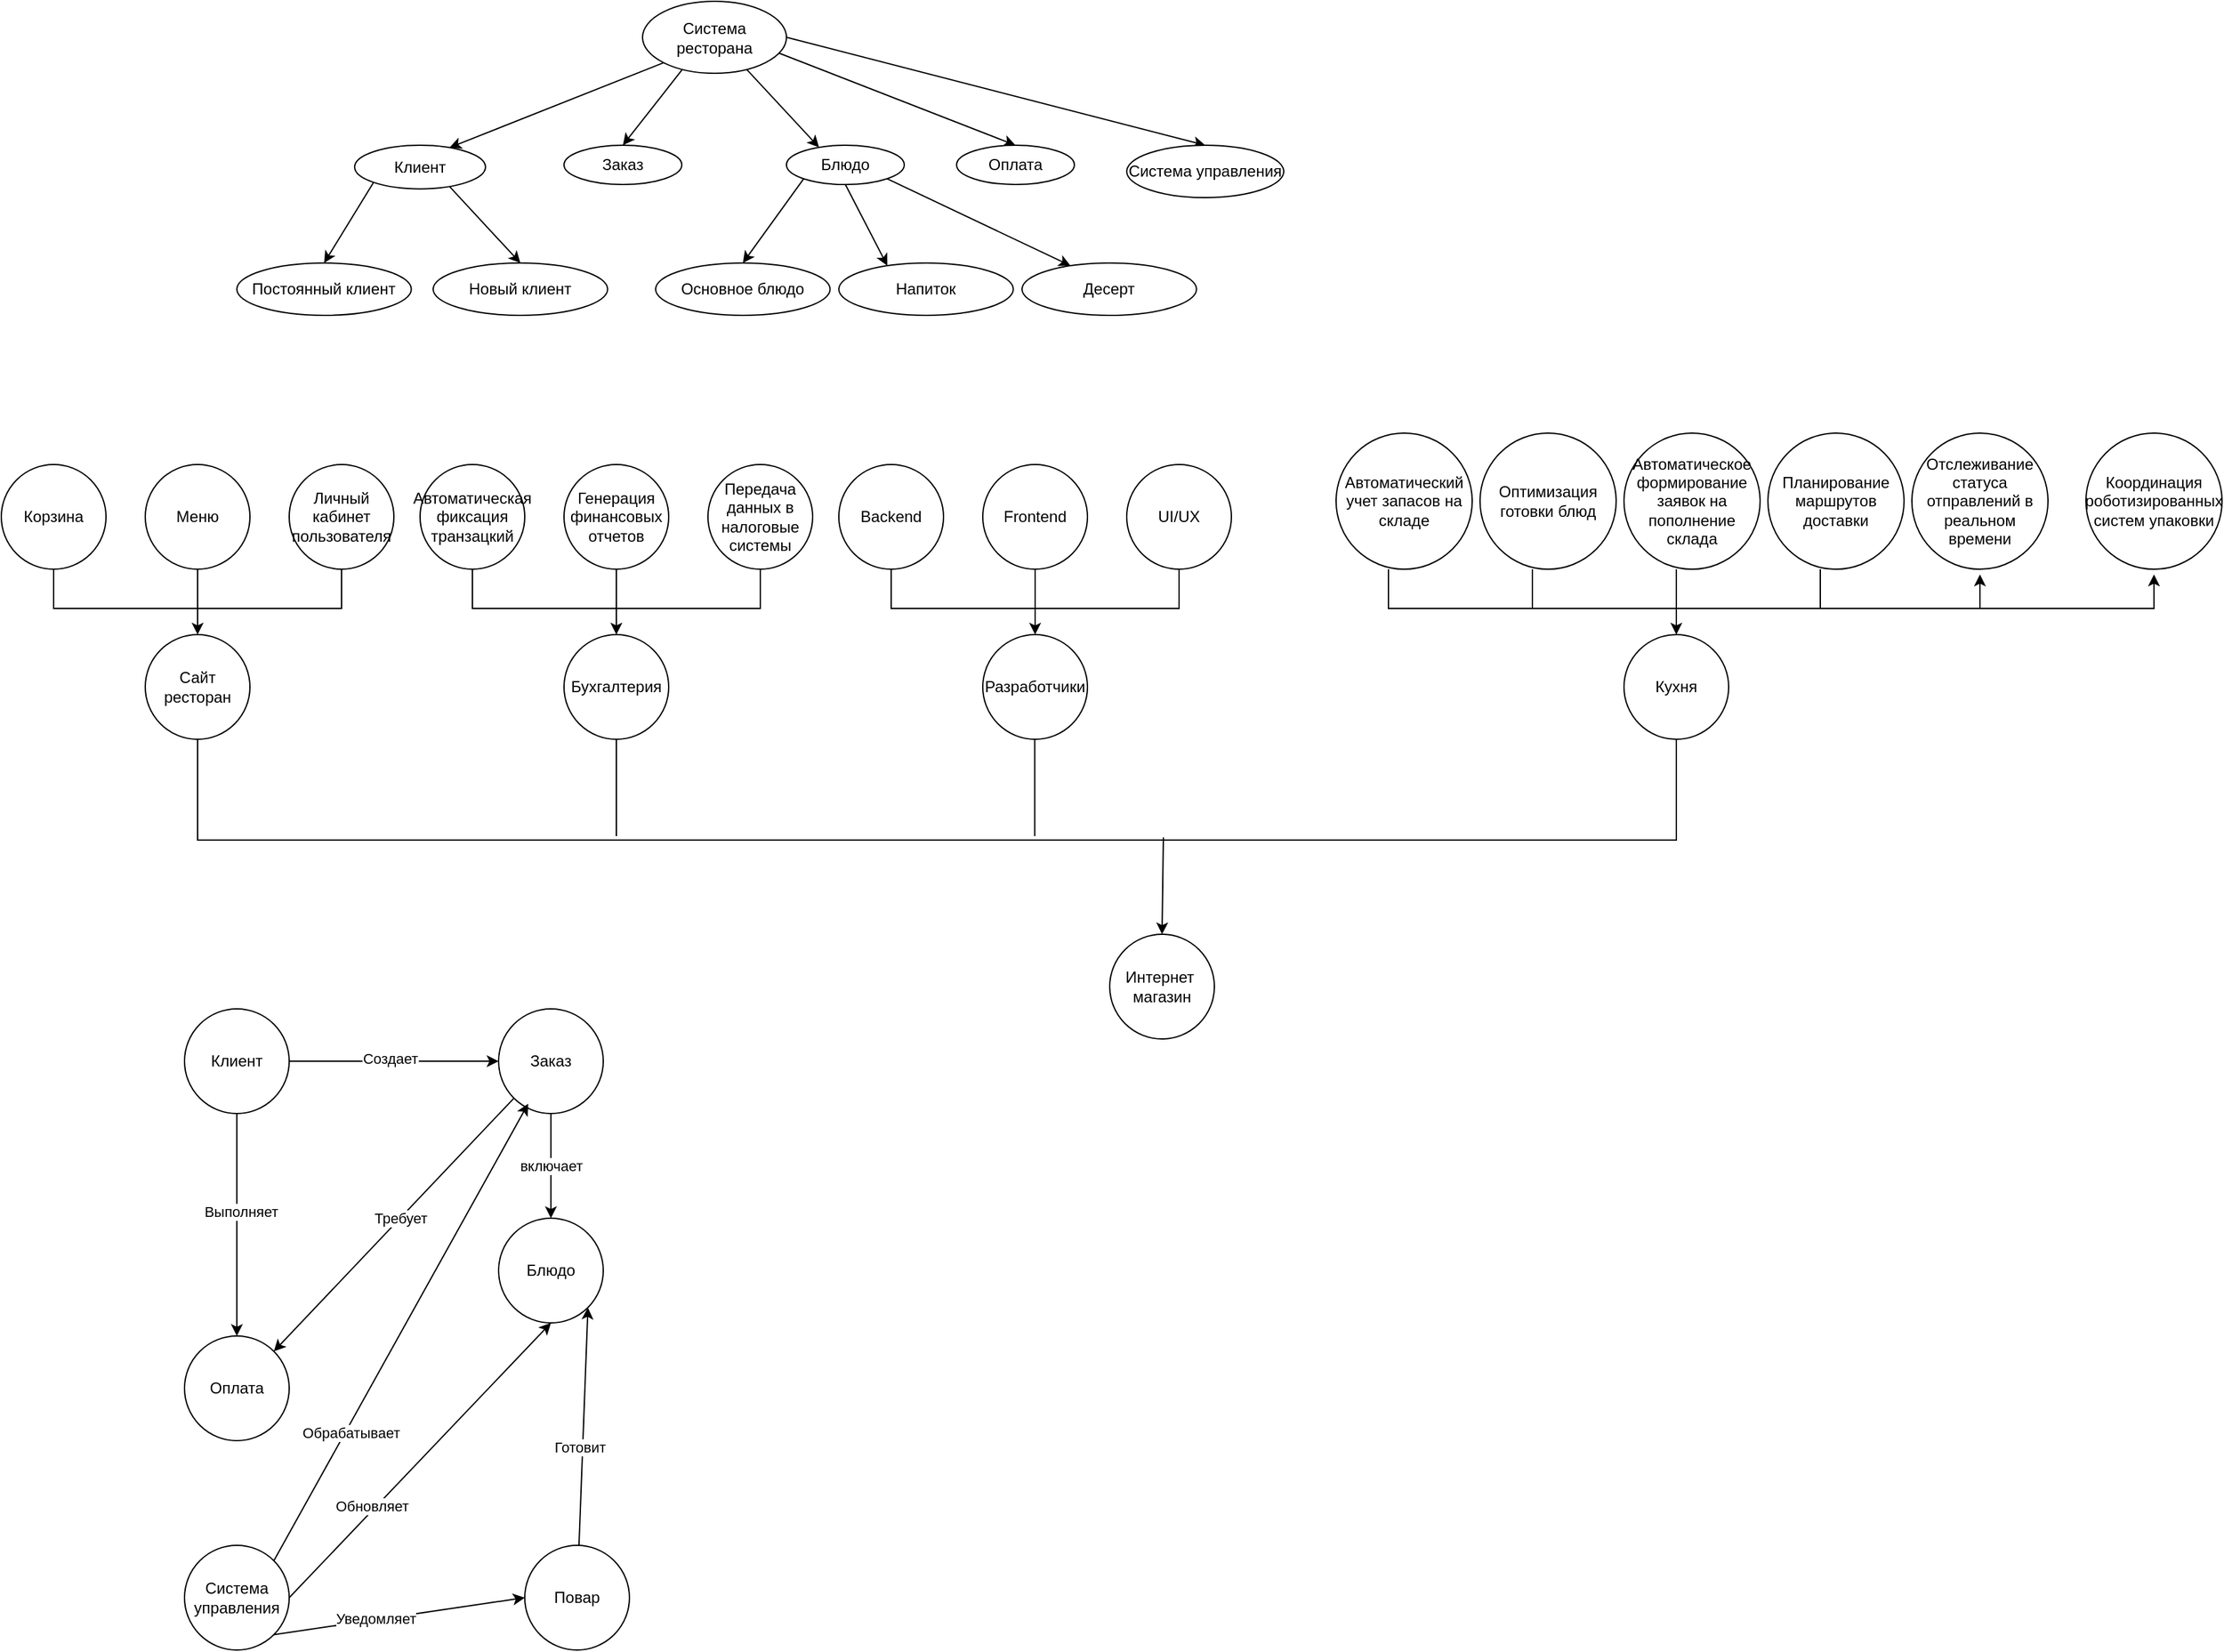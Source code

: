 <mxfile version="26.1.3">
  <diagram name="Страница — 1" id="9U1M8PizEk-UmJtCfZqd">
    <mxGraphModel dx="1129" dy="636" grid="1" gridSize="10" guides="1" tooltips="1" connect="1" arrows="1" fold="1" page="1" pageScale="1" pageWidth="2339" pageHeight="3300" math="0" shadow="0">
      <root>
        <mxCell id="0" />
        <mxCell id="1" parent="0" />
        <mxCell id="xFUZLdhs_T35akEsMAt7-17" style="rounded=1;orthogonalLoop=1;jettySize=auto;html=1;exitX=0;exitY=1;exitDx=0;exitDy=0;entryX=0.75;entryY=0;entryDx=0;entryDy=0;fixDash=0;snapToPoint=0;" edge="1" parent="1" source="xFUZLdhs_T35akEsMAt7-1" target="xFUZLdhs_T35akEsMAt7-2">
          <mxGeometry relative="1" as="geometry" />
        </mxCell>
        <mxCell id="xFUZLdhs_T35akEsMAt7-18" style="rounded=1;orthogonalLoop=1;jettySize=auto;html=1;exitX=0.25;exitY=1;exitDx=0;exitDy=0;entryX=0.5;entryY=0;entryDx=0;entryDy=0;fixDash=0;snapToPoint=0;" edge="1" parent="1" source="xFUZLdhs_T35akEsMAt7-1" target="xFUZLdhs_T35akEsMAt7-5">
          <mxGeometry relative="1" as="geometry" />
        </mxCell>
        <mxCell id="xFUZLdhs_T35akEsMAt7-21" style="rounded=1;orthogonalLoop=1;jettySize=auto;html=1;exitX=0.75;exitY=1;exitDx=0;exitDy=0;entryX=0.25;entryY=0;entryDx=0;entryDy=0;fixDash=0;snapToPoint=0;" edge="1" parent="1" source="xFUZLdhs_T35akEsMAt7-1" target="xFUZLdhs_T35akEsMAt7-6">
          <mxGeometry relative="1" as="geometry" />
        </mxCell>
        <mxCell id="xFUZLdhs_T35akEsMAt7-22" style="rounded=1;orthogonalLoop=1;jettySize=auto;html=1;exitX=1;exitY=0.75;exitDx=0;exitDy=0;entryX=0.5;entryY=0;entryDx=0;entryDy=0;fixDash=0;snapToPoint=0;" edge="1" parent="1" source="xFUZLdhs_T35akEsMAt7-1" target="xFUZLdhs_T35akEsMAt7-7">
          <mxGeometry relative="1" as="geometry" />
        </mxCell>
        <mxCell id="xFUZLdhs_T35akEsMAt7-23" style="rounded=1;orthogonalLoop=1;jettySize=auto;html=1;exitX=1;exitY=0.5;exitDx=0;exitDy=0;entryX=0.5;entryY=0;entryDx=0;entryDy=0;fixDash=0;snapToPoint=0;" edge="1" parent="1" source="xFUZLdhs_T35akEsMAt7-1" target="xFUZLdhs_T35akEsMAt7-8">
          <mxGeometry relative="1" as="geometry" />
        </mxCell>
        <mxCell id="xFUZLdhs_T35akEsMAt7-1" value="Система ресторана" style="rounded=1;whiteSpace=wrap;html=1;imageWidth=24;arcSize=12;shape=ellipse;perimeter=ellipsePerimeter;aspect=fixed;fixDash=0;snapToPoint=0;" vertex="1" parent="1">
          <mxGeometry x="510" y="70" width="110" height="55" as="geometry" />
        </mxCell>
        <mxCell id="xFUZLdhs_T35akEsMAt7-26" style="rounded=1;orthogonalLoop=1;jettySize=auto;html=1;exitX=0;exitY=1;exitDx=0;exitDy=0;entryX=0.5;entryY=0;entryDx=0;entryDy=0;fixDash=0;snapToPoint=0;" edge="1" parent="1" source="xFUZLdhs_T35akEsMAt7-2" target="xFUZLdhs_T35akEsMAt7-9">
          <mxGeometry relative="1" as="geometry" />
        </mxCell>
        <mxCell id="xFUZLdhs_T35akEsMAt7-27" style="rounded=1;orthogonalLoop=1;jettySize=auto;html=1;exitX=0.75;exitY=1;exitDx=0;exitDy=0;entryX=0.5;entryY=0;entryDx=0;entryDy=0;fixDash=0;snapToPoint=0;" edge="1" parent="1" source="xFUZLdhs_T35akEsMAt7-2" target="xFUZLdhs_T35akEsMAt7-10">
          <mxGeometry relative="1" as="geometry" />
        </mxCell>
        <mxCell id="xFUZLdhs_T35akEsMAt7-2" value="Клиент" style="rounded=1;whiteSpace=wrap;html=1;shape=ellipse;perimeter=ellipsePerimeter;aspect=fixed;snapToPoint=0;backgroundOutline=0;fixDash=0;" vertex="1" parent="1">
          <mxGeometry x="290" y="180" width="100" height="33.34" as="geometry" />
        </mxCell>
        <mxCell id="xFUZLdhs_T35akEsMAt7-5" value="Заказ" style="rounded=1;whiteSpace=wrap;html=1;fixDash=0;snapToPoint=0;shape=ellipse;perimeter=ellipsePerimeter;aspect=fixed;" vertex="1" parent="1">
          <mxGeometry x="450" y="180" width="90" height="30" as="geometry" />
        </mxCell>
        <mxCell id="xFUZLdhs_T35akEsMAt7-28" style="rounded=1;orthogonalLoop=1;jettySize=auto;html=1;exitX=0;exitY=1;exitDx=0;exitDy=0;entryX=0.5;entryY=0;entryDx=0;entryDy=0;fixDash=0;snapToPoint=0;" edge="1" parent="1" source="xFUZLdhs_T35akEsMAt7-6" target="xFUZLdhs_T35akEsMAt7-12">
          <mxGeometry relative="1" as="geometry" />
        </mxCell>
        <mxCell id="xFUZLdhs_T35akEsMAt7-29" style="rounded=1;orthogonalLoop=1;jettySize=auto;html=1;exitX=0.5;exitY=1;exitDx=0;exitDy=0;entryX=0.25;entryY=0;entryDx=0;entryDy=0;fixDash=0;snapToPoint=0;" edge="1" parent="1" source="xFUZLdhs_T35akEsMAt7-6" target="xFUZLdhs_T35akEsMAt7-13">
          <mxGeometry relative="1" as="geometry" />
        </mxCell>
        <mxCell id="xFUZLdhs_T35akEsMAt7-30" style="rounded=1;orthogonalLoop=1;jettySize=auto;html=1;exitX=1;exitY=1;exitDx=0;exitDy=0;entryX=0.25;entryY=0;entryDx=0;entryDy=0;fixDash=0;snapToPoint=0;" edge="1" parent="1" source="xFUZLdhs_T35akEsMAt7-6" target="xFUZLdhs_T35akEsMAt7-14">
          <mxGeometry relative="1" as="geometry" />
        </mxCell>
        <mxCell id="xFUZLdhs_T35akEsMAt7-6" value="Блюдо" style="rounded=1;whiteSpace=wrap;html=1;fixDash=0;snapToPoint=0;shape=ellipse;perimeter=ellipsePerimeter;aspect=fixed;" vertex="1" parent="1">
          <mxGeometry x="620" y="180" width="90" height="30" as="geometry" />
        </mxCell>
        <mxCell id="xFUZLdhs_T35akEsMAt7-7" value="Оплата" style="rounded=1;whiteSpace=wrap;html=1;fixDash=0;snapToPoint=0;shape=ellipse;perimeter=ellipsePerimeter;aspect=fixed;" vertex="1" parent="1">
          <mxGeometry x="750" y="180" width="90" height="30" as="geometry" />
        </mxCell>
        <mxCell id="xFUZLdhs_T35akEsMAt7-8" value="Система управления" style="rounded=1;whiteSpace=wrap;html=1;fixDash=0;snapToPoint=0;shape=ellipse;perimeter=ellipsePerimeter;aspect=fixed;" vertex="1" parent="1">
          <mxGeometry x="880" y="180" width="120" height="40" as="geometry" />
        </mxCell>
        <mxCell id="xFUZLdhs_T35akEsMAt7-9" value="Постоянный клиент" style="rounded=1;whiteSpace=wrap;html=1;fixDash=0;snapToPoint=0;shape=ellipse;perimeter=ellipsePerimeter;aspect=fixed;" vertex="1" parent="1">
          <mxGeometry x="200" y="270" width="133.33" height="40" as="geometry" />
        </mxCell>
        <mxCell id="xFUZLdhs_T35akEsMAt7-10" value="Новый клиент" style="rounded=1;whiteSpace=wrap;html=1;fixDash=0;snapToPoint=0;shape=ellipse;perimeter=ellipsePerimeter;aspect=fixed;" vertex="1" parent="1">
          <mxGeometry x="350" y="270" width="133.33" height="40" as="geometry" />
        </mxCell>
        <mxCell id="xFUZLdhs_T35akEsMAt7-12" value="Основное блюдо" style="rounded=1;whiteSpace=wrap;html=1;fixDash=0;snapToPoint=0;shape=ellipse;perimeter=ellipsePerimeter;aspect=fixed;" vertex="1" parent="1">
          <mxGeometry x="520" y="270" width="133.33" height="40" as="geometry" />
        </mxCell>
        <mxCell id="xFUZLdhs_T35akEsMAt7-13" value="Напиток" style="rounded=1;whiteSpace=wrap;html=1;fixDash=0;snapToPoint=0;shape=ellipse;perimeter=ellipsePerimeter;aspect=fixed;" vertex="1" parent="1">
          <mxGeometry x="660" y="270" width="133.33" height="40" as="geometry" />
        </mxCell>
        <mxCell id="xFUZLdhs_T35akEsMAt7-14" value="Десерт" style="rounded=0;whiteSpace=wrap;html=1;collapsible=0;portConstraintRotation=0;glass=0;arcSize=12;fixDash=0;snapToPoint=0;shape=ellipse;aspect=fixed;perimeter=ellipsePerimeter;" vertex="1" parent="1">
          <mxGeometry x="800" y="270" width="133.33" height="40" as="geometry" />
        </mxCell>
        <mxCell id="xFUZLdhs_T35akEsMAt7-58" style="edgeStyle=orthogonalEdgeStyle;rounded=1;orthogonalLoop=1;jettySize=auto;html=1;entryX=0;entryY=0.5;entryDx=0;entryDy=0;" edge="1" parent="1" source="xFUZLdhs_T35akEsMAt7-52" target="xFUZLdhs_T35akEsMAt7-53">
          <mxGeometry relative="1" as="geometry" />
        </mxCell>
        <mxCell id="xFUZLdhs_T35akEsMAt7-69" value="Создает" style="edgeLabel;html=1;align=center;verticalAlign=middle;resizable=0;points=[];rounded=1;" vertex="1" connectable="0" parent="xFUZLdhs_T35akEsMAt7-58">
          <mxGeometry x="-0.045" y="3" relative="1" as="geometry">
            <mxPoint y="1" as="offset" />
          </mxGeometry>
        </mxCell>
        <mxCell id="xFUZLdhs_T35akEsMAt7-60" style="edgeStyle=orthogonalEdgeStyle;rounded=1;orthogonalLoop=1;jettySize=auto;html=1;entryX=0.5;entryY=0;entryDx=0;entryDy=0;" edge="1" parent="1" source="xFUZLdhs_T35akEsMAt7-52" target="xFUZLdhs_T35akEsMAt7-55">
          <mxGeometry relative="1" as="geometry" />
        </mxCell>
        <mxCell id="xFUZLdhs_T35akEsMAt7-61" value="Выполняет" style="edgeLabel;html=1;align=center;verticalAlign=middle;resizable=0;points=[];rounded=1;" vertex="1" connectable="0" parent="xFUZLdhs_T35akEsMAt7-60">
          <mxGeometry x="-0.118" y="3" relative="1" as="geometry">
            <mxPoint as="offset" />
          </mxGeometry>
        </mxCell>
        <mxCell id="xFUZLdhs_T35akEsMAt7-52" value="Клиент" style="ellipse;whiteSpace=wrap;html=1;aspect=fixed;rounded=1;" vertex="1" parent="1">
          <mxGeometry x="160" y="840" width="80" height="80" as="geometry" />
        </mxCell>
        <mxCell id="xFUZLdhs_T35akEsMAt7-59" value="включает" style="edgeStyle=orthogonalEdgeStyle;rounded=1;orthogonalLoop=1;jettySize=auto;html=1;exitX=0.5;exitY=1;exitDx=0;exitDy=0;entryX=0.5;entryY=0;entryDx=0;entryDy=0;" edge="1" parent="1" source="xFUZLdhs_T35akEsMAt7-53" target="xFUZLdhs_T35akEsMAt7-54">
          <mxGeometry relative="1" as="geometry" />
        </mxCell>
        <mxCell id="xFUZLdhs_T35akEsMAt7-62" style="rounded=1;orthogonalLoop=1;jettySize=auto;html=1;exitX=0;exitY=1;exitDx=0;exitDy=0;entryX=1;entryY=0;entryDx=0;entryDy=0;" edge="1" parent="1" source="xFUZLdhs_T35akEsMAt7-53" target="xFUZLdhs_T35akEsMAt7-55">
          <mxGeometry relative="1" as="geometry" />
        </mxCell>
        <mxCell id="xFUZLdhs_T35akEsMAt7-63" value="Требует" style="edgeLabel;html=1;align=center;verticalAlign=middle;resizable=0;points=[];rounded=1;" vertex="1" connectable="0" parent="xFUZLdhs_T35akEsMAt7-62">
          <mxGeometry x="-0.054" relative="1" as="geometry">
            <mxPoint as="offset" />
          </mxGeometry>
        </mxCell>
        <mxCell id="xFUZLdhs_T35akEsMAt7-53" value="Заказ" style="ellipse;whiteSpace=wrap;html=1;aspect=fixed;rounded=1;" vertex="1" parent="1">
          <mxGeometry x="400" y="840" width="80" height="80" as="geometry" />
        </mxCell>
        <mxCell id="xFUZLdhs_T35akEsMAt7-54" value="Блюдо" style="ellipse;whiteSpace=wrap;html=1;aspect=fixed;rounded=1;" vertex="1" parent="1">
          <mxGeometry x="400" y="1000" width="80" height="80" as="geometry" />
        </mxCell>
        <mxCell id="xFUZLdhs_T35akEsMAt7-55" value="Оплата" style="ellipse;whiteSpace=wrap;html=1;aspect=fixed;rounded=1;" vertex="1" parent="1">
          <mxGeometry x="160" y="1090" width="80" height="80" as="geometry" />
        </mxCell>
        <mxCell id="xFUZLdhs_T35akEsMAt7-67" style="rounded=1;orthogonalLoop=1;jettySize=auto;html=1;exitX=1;exitY=0.5;exitDx=0;exitDy=0;entryX=0.5;entryY=1;entryDx=0;entryDy=0;" edge="1" parent="1" source="xFUZLdhs_T35akEsMAt7-56" target="xFUZLdhs_T35akEsMAt7-54">
          <mxGeometry relative="1" as="geometry" />
        </mxCell>
        <mxCell id="xFUZLdhs_T35akEsMAt7-68" value="Обновляет" style="edgeLabel;html=1;align=center;verticalAlign=middle;resizable=0;points=[];rounded=1;" vertex="1" connectable="0" parent="xFUZLdhs_T35akEsMAt7-67">
          <mxGeometry x="-0.353" y="3" relative="1" as="geometry">
            <mxPoint as="offset" />
          </mxGeometry>
        </mxCell>
        <mxCell id="xFUZLdhs_T35akEsMAt7-71" style="rounded=1;orthogonalLoop=1;jettySize=auto;html=1;exitX=1;exitY=1;exitDx=0;exitDy=0;entryX=0;entryY=0.5;entryDx=0;entryDy=0;" edge="1" parent="1" source="xFUZLdhs_T35akEsMAt7-56" target="xFUZLdhs_T35akEsMAt7-70">
          <mxGeometry relative="1" as="geometry" />
        </mxCell>
        <mxCell id="xFUZLdhs_T35akEsMAt7-73" value="Уведомляет" style="edgeLabel;html=1;align=center;verticalAlign=middle;resizable=0;points=[];rounded=1;" vertex="1" connectable="0" parent="xFUZLdhs_T35akEsMAt7-71">
          <mxGeometry x="-0.197" y="1" relative="1" as="geometry">
            <mxPoint as="offset" />
          </mxGeometry>
        </mxCell>
        <mxCell id="xFUZLdhs_T35akEsMAt7-56" value="Система управления" style="ellipse;whiteSpace=wrap;html=1;aspect=fixed;rounded=1;" vertex="1" parent="1">
          <mxGeometry x="160" y="1250" width="80" height="80" as="geometry" />
        </mxCell>
        <mxCell id="xFUZLdhs_T35akEsMAt7-65" style="rounded=1;orthogonalLoop=1;jettySize=auto;html=1;exitX=1;exitY=0;exitDx=0;exitDy=0;entryX=0.283;entryY=0.906;entryDx=0;entryDy=0;entryPerimeter=0;" edge="1" parent="1" source="xFUZLdhs_T35akEsMAt7-56" target="xFUZLdhs_T35akEsMAt7-53">
          <mxGeometry relative="1" as="geometry" />
        </mxCell>
        <mxCell id="xFUZLdhs_T35akEsMAt7-66" value="Обрабатывает" style="edgeLabel;html=1;align=center;verticalAlign=middle;resizable=0;points=[];rounded=1;" vertex="1" connectable="0" parent="xFUZLdhs_T35akEsMAt7-65">
          <mxGeometry x="-0.43" y="-3" relative="1" as="geometry">
            <mxPoint as="offset" />
          </mxGeometry>
        </mxCell>
        <mxCell id="xFUZLdhs_T35akEsMAt7-72" style="rounded=1;orthogonalLoop=1;jettySize=auto;html=1;entryX=1;entryY=1;entryDx=0;entryDy=0;" edge="1" parent="1" source="xFUZLdhs_T35akEsMAt7-70" target="xFUZLdhs_T35akEsMAt7-54">
          <mxGeometry relative="1" as="geometry" />
        </mxCell>
        <mxCell id="xFUZLdhs_T35akEsMAt7-74" value="Готовит" style="edgeLabel;html=1;align=center;verticalAlign=middle;resizable=0;points=[];rounded=1;" vertex="1" connectable="0" parent="xFUZLdhs_T35akEsMAt7-72">
          <mxGeometry x="-0.176" y="3" relative="1" as="geometry">
            <mxPoint as="offset" />
          </mxGeometry>
        </mxCell>
        <mxCell id="xFUZLdhs_T35akEsMAt7-70" value="Повар" style="ellipse;whiteSpace=wrap;html=1;aspect=fixed;rounded=1;" vertex="1" parent="1">
          <mxGeometry x="420" y="1250" width="80" height="80" as="geometry" />
        </mxCell>
        <mxCell id="xFUZLdhs_T35akEsMAt7-75" value="Сайт ресторан" style="ellipse;whiteSpace=wrap;html=1;aspect=fixed;" vertex="1" parent="1">
          <mxGeometry x="130" y="554" width="80" height="80" as="geometry" />
        </mxCell>
        <mxCell id="xFUZLdhs_T35akEsMAt7-76" value="Корзина" style="ellipse;whiteSpace=wrap;html=1;aspect=fixed;" vertex="1" parent="1">
          <mxGeometry x="20" y="424" width="80" height="80" as="geometry" />
        </mxCell>
        <mxCell id="xFUZLdhs_T35akEsMAt7-77" value="Личный кабинет пользователя" style="ellipse;whiteSpace=wrap;html=1;aspect=fixed;" vertex="1" parent="1">
          <mxGeometry x="240" y="424" width="80" height="80" as="geometry" />
        </mxCell>
        <mxCell id="xFUZLdhs_T35akEsMAt7-78" value="Меню" style="ellipse;whiteSpace=wrap;html=1;aspect=fixed;" vertex="1" parent="1">
          <mxGeometry x="130" y="424" width="80" height="80" as="geometry" />
        </mxCell>
        <mxCell id="xFUZLdhs_T35akEsMAt7-79" value="Бухгалтерия" style="ellipse;whiteSpace=wrap;html=1;aspect=fixed;" vertex="1" parent="1">
          <mxGeometry x="450" y="554" width="80" height="80" as="geometry" />
        </mxCell>
        <mxCell id="xFUZLdhs_T35akEsMAt7-80" value="Автоматическая фиксация транзацкий" style="ellipse;whiteSpace=wrap;html=1;aspect=fixed;" vertex="1" parent="1">
          <mxGeometry x="340" y="424" width="80" height="80" as="geometry" />
        </mxCell>
        <mxCell id="xFUZLdhs_T35akEsMAt7-81" value="Передача данных в налоговые системы" style="ellipse;whiteSpace=wrap;html=1;aspect=fixed;" vertex="1" parent="1">
          <mxGeometry x="560" y="424" width="80" height="80" as="geometry" />
        </mxCell>
        <mxCell id="xFUZLdhs_T35akEsMAt7-82" value="Генерация финансовых отчетов" style="ellipse;whiteSpace=wrap;html=1;aspect=fixed;" vertex="1" parent="1">
          <mxGeometry x="450" y="424" width="80" height="80" as="geometry" />
        </mxCell>
        <mxCell id="xFUZLdhs_T35akEsMAt7-83" value="Разработчики" style="ellipse;whiteSpace=wrap;html=1;aspect=fixed;" vertex="1" parent="1">
          <mxGeometry x="770" y="554" width="80" height="80" as="geometry" />
        </mxCell>
        <mxCell id="xFUZLdhs_T35akEsMAt7-84" value="Backend" style="ellipse;whiteSpace=wrap;html=1;aspect=fixed;" vertex="1" parent="1">
          <mxGeometry x="660" y="424" width="80" height="80" as="geometry" />
        </mxCell>
        <mxCell id="xFUZLdhs_T35akEsMAt7-85" value="UI/UX" style="ellipse;whiteSpace=wrap;html=1;aspect=fixed;" vertex="1" parent="1">
          <mxGeometry x="880" y="424" width="80" height="80" as="geometry" />
        </mxCell>
        <mxCell id="xFUZLdhs_T35akEsMAt7-86" value="Frontend" style="ellipse;whiteSpace=wrap;html=1;aspect=fixed;" vertex="1" parent="1">
          <mxGeometry x="770" y="424" width="80" height="80" as="geometry" />
        </mxCell>
        <mxCell id="xFUZLdhs_T35akEsMAt7-120" style="edgeStyle=orthogonalEdgeStyle;rounded=0;orthogonalLoop=1;jettySize=auto;html=1;exitX=0.5;exitY=0;exitDx=0;exitDy=0;entryX=0.5;entryY=1;entryDx=0;entryDy=0;curved=0;" edge="1" parent="1">
          <mxGeometry relative="1" as="geometry">
            <mxPoint x="1300" y="558" as="sourcePoint" />
            <mxPoint x="1532" y="508" as="targetPoint" />
            <Array as="points">
              <mxPoint x="1300" y="534" />
              <mxPoint x="1532" y="534" />
            </Array>
          </mxGeometry>
        </mxCell>
        <mxCell id="xFUZLdhs_T35akEsMAt7-121" style="edgeStyle=orthogonalEdgeStyle;rounded=0;orthogonalLoop=1;jettySize=auto;html=1;exitX=0.5;exitY=0;exitDx=0;exitDy=0;entryX=0.5;entryY=1;entryDx=0;entryDy=0;curved=0;" edge="1" parent="1">
          <mxGeometry relative="1" as="geometry">
            <mxPoint x="1300" y="558" as="sourcePoint" />
            <mxPoint x="1665" y="508" as="targetPoint" />
            <Array as="points">
              <mxPoint x="1300" y="534" />
              <mxPoint x="1665" y="534" />
            </Array>
          </mxGeometry>
        </mxCell>
        <mxCell id="xFUZLdhs_T35akEsMAt7-92" value="Кухня" style="ellipse;whiteSpace=wrap;html=1;aspect=fixed;" vertex="1" parent="1">
          <mxGeometry x="1260" y="554" width="80" height="80" as="geometry" />
        </mxCell>
        <mxCell id="xFUZLdhs_T35akEsMAt7-93" value="Автоматический учет запасов на складе" style="ellipse;whiteSpace=wrap;html=1;aspect=fixed;" vertex="1" parent="1">
          <mxGeometry x="1040" y="400" width="104" height="104" as="geometry" />
        </mxCell>
        <mxCell id="xFUZLdhs_T35akEsMAt7-94" value="Автоматическое формирование заявок на пополнение склада" style="ellipse;whiteSpace=wrap;html=1;aspect=fixed;" vertex="1" parent="1">
          <mxGeometry x="1260" y="400" width="104" height="104" as="geometry" />
        </mxCell>
        <mxCell id="xFUZLdhs_T35akEsMAt7-95" value="Оптимизация готовки блюд" style="ellipse;whiteSpace=wrap;html=1;aspect=fixed;" vertex="1" parent="1">
          <mxGeometry x="1150" y="400" width="104" height="104" as="geometry" />
        </mxCell>
        <mxCell id="xFUZLdhs_T35akEsMAt7-96" value="Планирование маршрутов доставки" style="ellipse;whiteSpace=wrap;html=1;aspect=fixed;" vertex="1" parent="1">
          <mxGeometry x="1370" y="400" width="104" height="104" as="geometry" />
        </mxCell>
        <mxCell id="xFUZLdhs_T35akEsMAt7-97" value="Отслеживание статуса отправлений в реальном времени" style="ellipse;whiteSpace=wrap;html=1;aspect=fixed;" vertex="1" parent="1">
          <mxGeometry x="1480" y="400" width="104" height="104" as="geometry" />
        </mxCell>
        <mxCell id="xFUZLdhs_T35akEsMAt7-98" value="" style="endArrow=none;html=1;rounded=0;exitX=0.5;exitY=1;exitDx=0;exitDy=0;entryX=0.5;entryY=1;entryDx=0;entryDy=0;" edge="1" parent="1" source="xFUZLdhs_T35akEsMAt7-76" target="xFUZLdhs_T35akEsMAt7-77">
          <mxGeometry width="50" height="50" relative="1" as="geometry">
            <mxPoint x="90" y="574" as="sourcePoint" />
            <mxPoint x="140" y="524" as="targetPoint" />
            <Array as="points">
              <mxPoint x="60" y="534" />
              <mxPoint x="280" y="534" />
            </Array>
          </mxGeometry>
        </mxCell>
        <mxCell id="xFUZLdhs_T35akEsMAt7-99" value="" style="endArrow=classic;html=1;rounded=0;exitX=0.5;exitY=1;exitDx=0;exitDy=0;entryX=0.5;entryY=0;entryDx=0;entryDy=0;" edge="1" parent="1" source="xFUZLdhs_T35akEsMAt7-78" target="xFUZLdhs_T35akEsMAt7-75">
          <mxGeometry width="50" height="50" relative="1" as="geometry">
            <mxPoint x="270" y="634" as="sourcePoint" />
            <mxPoint x="320" y="584" as="targetPoint" />
          </mxGeometry>
        </mxCell>
        <mxCell id="xFUZLdhs_T35akEsMAt7-100" value="" style="endArrow=none;html=1;rounded=0;exitX=0.5;exitY=1;exitDx=0;exitDy=0;entryX=0.5;entryY=1;entryDx=0;entryDy=0;" edge="1" parent="1">
          <mxGeometry width="50" height="50" relative="1" as="geometry">
            <mxPoint x="380" y="504" as="sourcePoint" />
            <mxPoint x="600" y="504" as="targetPoint" />
            <Array as="points">
              <mxPoint x="380" y="534" />
              <mxPoint x="600" y="534" />
            </Array>
          </mxGeometry>
        </mxCell>
        <mxCell id="xFUZLdhs_T35akEsMAt7-101" value="" style="endArrow=classic;html=1;rounded=0;exitX=0.5;exitY=1;exitDx=0;exitDy=0;entryX=0.5;entryY=0;entryDx=0;entryDy=0;" edge="1" parent="1">
          <mxGeometry width="50" height="50" relative="1" as="geometry">
            <mxPoint x="490" y="504" as="sourcePoint" />
            <mxPoint x="490" y="554" as="targetPoint" />
          </mxGeometry>
        </mxCell>
        <mxCell id="xFUZLdhs_T35akEsMAt7-102" value="" style="endArrow=none;html=1;rounded=0;exitX=0.5;exitY=1;exitDx=0;exitDy=0;entryX=0.5;entryY=1;entryDx=0;entryDy=0;" edge="1" parent="1">
          <mxGeometry width="50" height="50" relative="1" as="geometry">
            <mxPoint x="700" y="504" as="sourcePoint" />
            <mxPoint x="920" y="504" as="targetPoint" />
            <Array as="points">
              <mxPoint x="700" y="534" />
              <mxPoint x="920" y="534" />
            </Array>
          </mxGeometry>
        </mxCell>
        <mxCell id="xFUZLdhs_T35akEsMAt7-103" value="" style="endArrow=classic;html=1;rounded=0;exitX=0.5;exitY=1;exitDx=0;exitDy=0;entryX=0.5;entryY=0;entryDx=0;entryDy=0;" edge="1" parent="1">
          <mxGeometry width="50" height="50" relative="1" as="geometry">
            <mxPoint x="810" y="504" as="sourcePoint" />
            <mxPoint x="810" y="554" as="targetPoint" />
          </mxGeometry>
        </mxCell>
        <mxCell id="xFUZLdhs_T35akEsMAt7-107" value="" style="endArrow=none;html=1;rounded=0;exitX=0.5;exitY=1;exitDx=0;exitDy=0;entryX=0.5;entryY=1;entryDx=0;entryDy=0;" edge="1" parent="1">
          <mxGeometry width="50" height="50" relative="1" as="geometry">
            <mxPoint x="1080" y="504" as="sourcePoint" />
            <mxPoint x="1410" y="504" as="targetPoint" />
            <Array as="points">
              <mxPoint x="1080" y="534" />
              <mxPoint x="1410" y="534" />
            </Array>
          </mxGeometry>
        </mxCell>
        <mxCell id="xFUZLdhs_T35akEsMAt7-108" value="" style="endArrow=none;html=1;rounded=0;entryX=0.5;entryY=1;entryDx=0;entryDy=0;exitX=0.5;exitY=1;exitDx=0;exitDy=0;" edge="1" parent="1">
          <mxGeometry width="50" height="50" relative="1" as="geometry">
            <mxPoint x="1300" y="504" as="sourcePoint" />
            <mxPoint x="1190" y="504" as="targetPoint" />
            <Array as="points">
              <mxPoint x="1300" y="534" />
              <mxPoint x="1190" y="534" />
            </Array>
          </mxGeometry>
        </mxCell>
        <mxCell id="xFUZLdhs_T35akEsMAt7-109" value="" style="endArrow=classic;html=1;rounded=0;entryX=0.5;entryY=0;entryDx=0;entryDy=0;" edge="1" parent="1" target="xFUZLdhs_T35akEsMAt7-92">
          <mxGeometry width="50" height="50" relative="1" as="geometry">
            <mxPoint x="1300" y="534" as="sourcePoint" />
            <mxPoint x="1250" y="554" as="targetPoint" />
          </mxGeometry>
        </mxCell>
        <mxCell id="xFUZLdhs_T35akEsMAt7-111" value="&lt;div&gt;Координация роботизированных систем упаковки&lt;/div&gt;" style="ellipse;whiteSpace=wrap;html=1;aspect=fixed;" vertex="1" parent="1">
          <mxGeometry x="1613" y="400" width="104" height="104" as="geometry" />
        </mxCell>
        <mxCell id="xFUZLdhs_T35akEsMAt7-114" value="Интернет&amp;nbsp;&lt;div&gt;магазин&lt;/div&gt;" style="ellipse;whiteSpace=wrap;html=1;aspect=fixed;" vertex="1" parent="1">
          <mxGeometry x="867" y="783" width="80" height="80" as="geometry" />
        </mxCell>
        <mxCell id="xFUZLdhs_T35akEsMAt7-115" value="" style="endArrow=none;html=1;rounded=0;entryX=0.5;entryY=1;entryDx=0;entryDy=0;exitX=0.5;exitY=1;exitDx=0;exitDy=0;" edge="1" parent="1" source="xFUZLdhs_T35akEsMAt7-92" target="xFUZLdhs_T35akEsMAt7-75">
          <mxGeometry width="50" height="50" relative="1" as="geometry">
            <mxPoint x="162" y="753" as="sourcePoint" />
            <mxPoint x="212" y="703" as="targetPoint" />
            <Array as="points">
              <mxPoint x="1300" y="711" />
              <mxPoint x="170" y="711" />
            </Array>
          </mxGeometry>
        </mxCell>
        <mxCell id="xFUZLdhs_T35akEsMAt7-116" value="" style="endArrow=none;html=1;rounded=0;entryX=0.5;entryY=1;entryDx=0;entryDy=0;" edge="1" parent="1" target="xFUZLdhs_T35akEsMAt7-79">
          <mxGeometry width="50" height="50" relative="1" as="geometry">
            <mxPoint x="490" y="708" as="sourcePoint" />
            <mxPoint x="479" y="751" as="targetPoint" />
          </mxGeometry>
        </mxCell>
        <mxCell id="xFUZLdhs_T35akEsMAt7-117" value="" style="endArrow=none;html=1;rounded=0;entryX=0.5;entryY=1;entryDx=0;entryDy=0;" edge="1" parent="1">
          <mxGeometry width="50" height="50" relative="1" as="geometry">
            <mxPoint x="809.72" y="708" as="sourcePoint" />
            <mxPoint x="809.72" y="634" as="targetPoint" />
          </mxGeometry>
        </mxCell>
        <mxCell id="xFUZLdhs_T35akEsMAt7-119" value="" style="endArrow=classic;html=1;rounded=0;entryX=0.5;entryY=0;entryDx=0;entryDy=0;" edge="1" parent="1" target="xFUZLdhs_T35akEsMAt7-114">
          <mxGeometry width="50" height="50" relative="1" as="geometry">
            <mxPoint x="908" y="709" as="sourcePoint" />
            <mxPoint x="878" y="721" as="targetPoint" />
          </mxGeometry>
        </mxCell>
      </root>
    </mxGraphModel>
  </diagram>
</mxfile>
